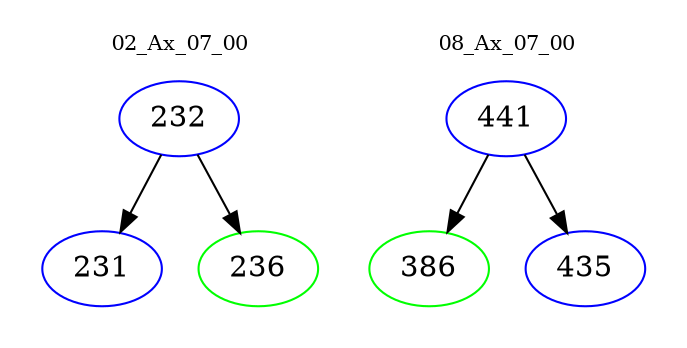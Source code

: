 digraph{
subgraph cluster_0 {
color = white
label = "02_Ax_07_00";
fontsize=10;
T0_232 [label="232", color="blue"]
T0_232 -> T0_231 [color="black"]
T0_231 [label="231", color="blue"]
T0_232 -> T0_236 [color="black"]
T0_236 [label="236", color="green"]
}
subgraph cluster_1 {
color = white
label = "08_Ax_07_00";
fontsize=10;
T1_441 [label="441", color="blue"]
T1_441 -> T1_386 [color="black"]
T1_386 [label="386", color="green"]
T1_441 -> T1_435 [color="black"]
T1_435 [label="435", color="blue"]
}
}
